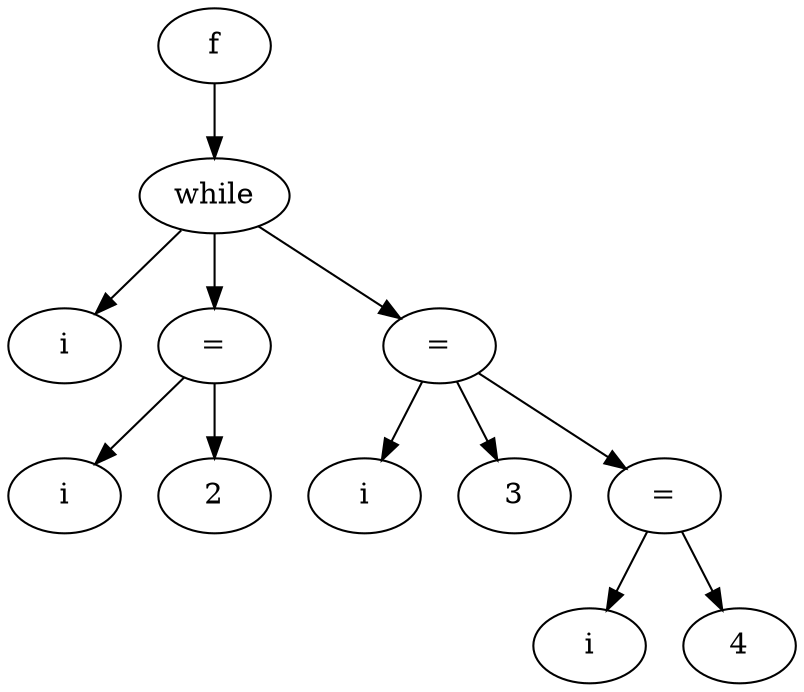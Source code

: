 # Executado assim: ./output2dot.sh 
# https://graphviz.org/doc/info/lang.html
digraph {
  x560d5ee8a370 -> x560d5ee8a5a0
  x560d5ee8a5a0 -> x560d5ee8a420
  x560d5ee8a420 [label="i"]
  x560d5ee8a5a0 -> x560d5ee8a500
  x560d5ee8a500 -> x560d5ee8a550
  x560d5ee8a550 [label="i"]
  x560d5ee8a500 -> x560d5ee8a4d0
  x560d5ee8a4d0 [label="2"]
  x560d5ee8a500 [label="="]
  x560d5ee8a5a0 -> x560d5ee8a6c0
  x560d5ee8a6c0 -> x560d5ee8a710
  x560d5ee8a710 [label="i"]
  x560d5ee8a6c0 -> x560d5ee8a690
  x560d5ee8a690 [label="3"]
  x560d5ee8a6c0 -> x560d5ee8a810
  x560d5ee8a810 -> x560d5ee8a860
  x560d5ee8a860 [label="i"]
  x560d5ee8a810 -> x560d5ee8a7e0
  x560d5ee8a7e0 [label="4"]
  x560d5ee8a810 [label="="]
  x560d5ee8a6c0 [label="="]
  x560d5ee8a5a0 [label="while"]
  x560d5ee8a370 [label="f"]
}
